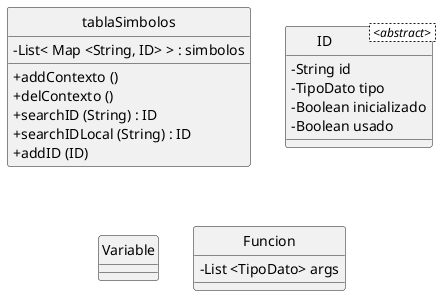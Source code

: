 @startuml a

skinparam ClassAttributeIconSize 0
hide circle

class tablaSimbolos{
    - List< Map <String, ID> > : simbolos
    + addContexto ()
    + delContexto ()
    + searchID (String) : ID
    + searchIDLocal (String) : ID
    + addID (ID)
}

class ID< <abstract> >{
    - String id
    - TipoDato tipo
    - Boolean inicializado
    - Boolean usado
}

class Variable {}

class Funcion {
    - List <TipoDato> args
}
    

@enduml